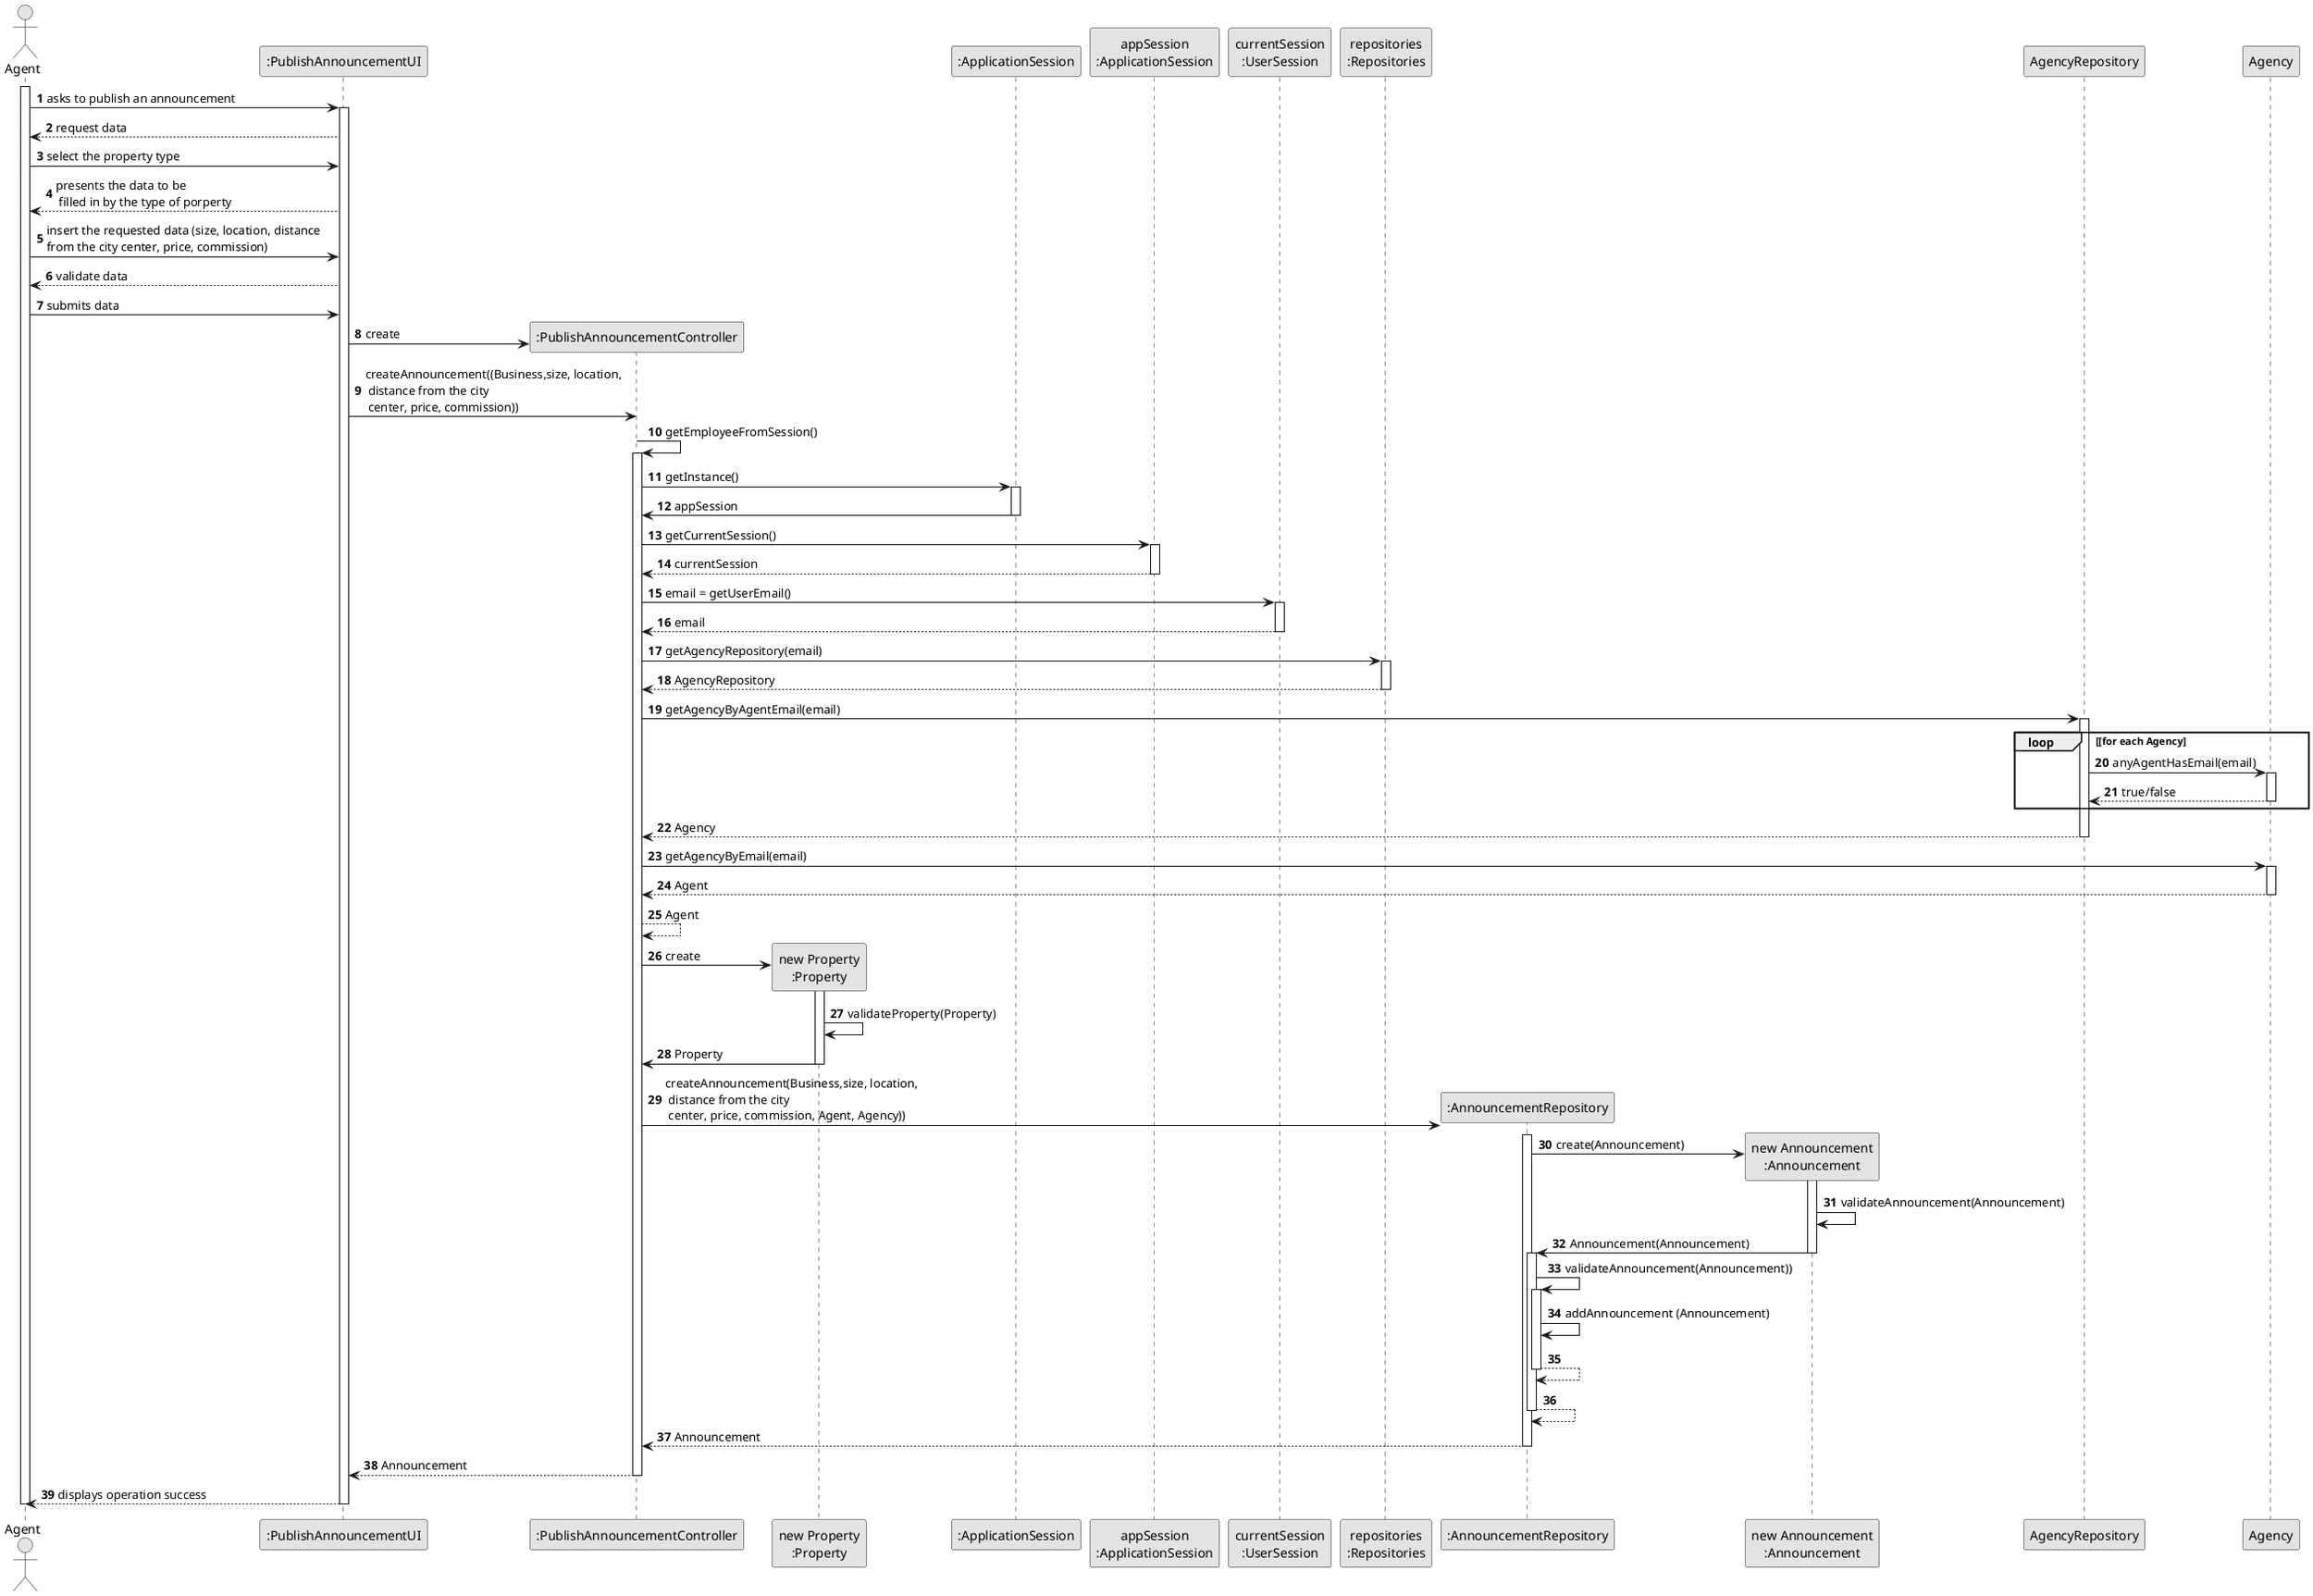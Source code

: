 @startuml
skinparam monochrome true
skinparam packageStyle rectangle
skinparam shadowing false

autonumber

'hide footbox
actor "Agent" as AG
participant ":PublishAnnouncementUI" as UI
participant ":PublishAnnouncementController" as CTRL
participant "new Property\n:Property" as Property
participant ":ApplicationSession" as _APP
participant "appSession\n:ApplicationSession" as APP
participant "currentSession\n:UserSession" as SESSAO
participant "repositories\n:Repositories" as REP
participant ":AnnouncementRepository" as AnnouncementREP
participant "new Announcement\n:Announcement" as Announcement


activate AG

        AG -> UI : asks to publish an announcement
        activate UI

        UI --> AG : request data

        AG -> UI : select the property type

        UI --> AG : presents the data to be\n filled in by the type of porperty

        AG -> UI : insert the requested data (size, location, distance \nfrom the city center, price, commission)

        UI --> AG : validate data

        AG -> UI : submits data


               UI -> CTRL** : create

               UI -> CTRL : createAnnouncement((Business,size, location,\n distance from the city \n center, price, commission))

               CTRL -> CTRL : getEmployeeFromSession()
                           activate CTRL

                               CTRL -> _APP: getInstance()
                               activate _APP
                                   _APP -> CTRL: appSession
                               deactivate _APP


                               CTRL -> APP: getCurrentSession()
                               activate APP

                                   APP --> CTRL: currentSession
                               deactivate APP

                               CTRL -> SESSAO: email = getUserEmail()
                               activate SESSAO

                                   SESSAO --> CTRL: email
                               deactivate SESSAO


                               CTRL -> REP: getAgencyRepository(email)
                               activate REP

                                   REP --> CTRL:AgencyRepository
                               deactivate REP


                               CTRL -> AgencyRepository: getAgencyByAgentEmail(email)
                               activate AgencyRepository

                                   loop [for each Agency
                                       AgencyRepository -> Agency : anyAgentHasEmail(email)
                                       activate Agency

                                            Agency --> AgencyRepository : true/false
                                       deactivate Agency
                                   end
                                   AgencyRepository --> CTRL : Agency
                               deactivate AgencyRepository

                               CTRL -> Agency: getAgencyByEmail(email)
                               activate Agency

                                   Agency --> CTRL : Agent
                               deactivate Agency

                               CTRL --> CTRL : Agent





                   CTRL -> Property** : create

                   activate Property
                   Property -> Property: validateProperty(Property)

                   Property -> CTRL: Property
                   deactivate Property

                CTRL -> AnnouncementREP**: createAnnouncement(Business,size, location,\n distance from the city \n center, price, commission, Agent, Agency))
                activate AnnouncementREP

            AnnouncementREP -> Announcement**: create(Announcement)

            activate Announcement

            Announcement -> Announcement: validateAnnouncement(Announcement)

            Announcement -> AnnouncementREP: Announcement(Announcement)

            deactivate Announcement


               activate AnnouncementREP
                   AnnouncementREP -> AnnouncementREP: validateAnnouncement(Announcement))
                   activate AnnouncementREP
                    AnnouncementREP -> AnnouncementREP: addAnnouncement (Announcement)

                     AnnouncementREP --> AnnouncementREP
                    deactivate AnnouncementREP

                    AnnouncementREP --> AnnouncementREP
                deactivate AnnouncementREP

                AnnouncementREP --> CTRL : Announcement

                deactivate AnnouncementREP

                            CTRL --> UI: Announcement
                            deactivate CTRL
                            UI --> AG: displays operation success
                    deactivate UI

                deactivate AG


          @enduml
